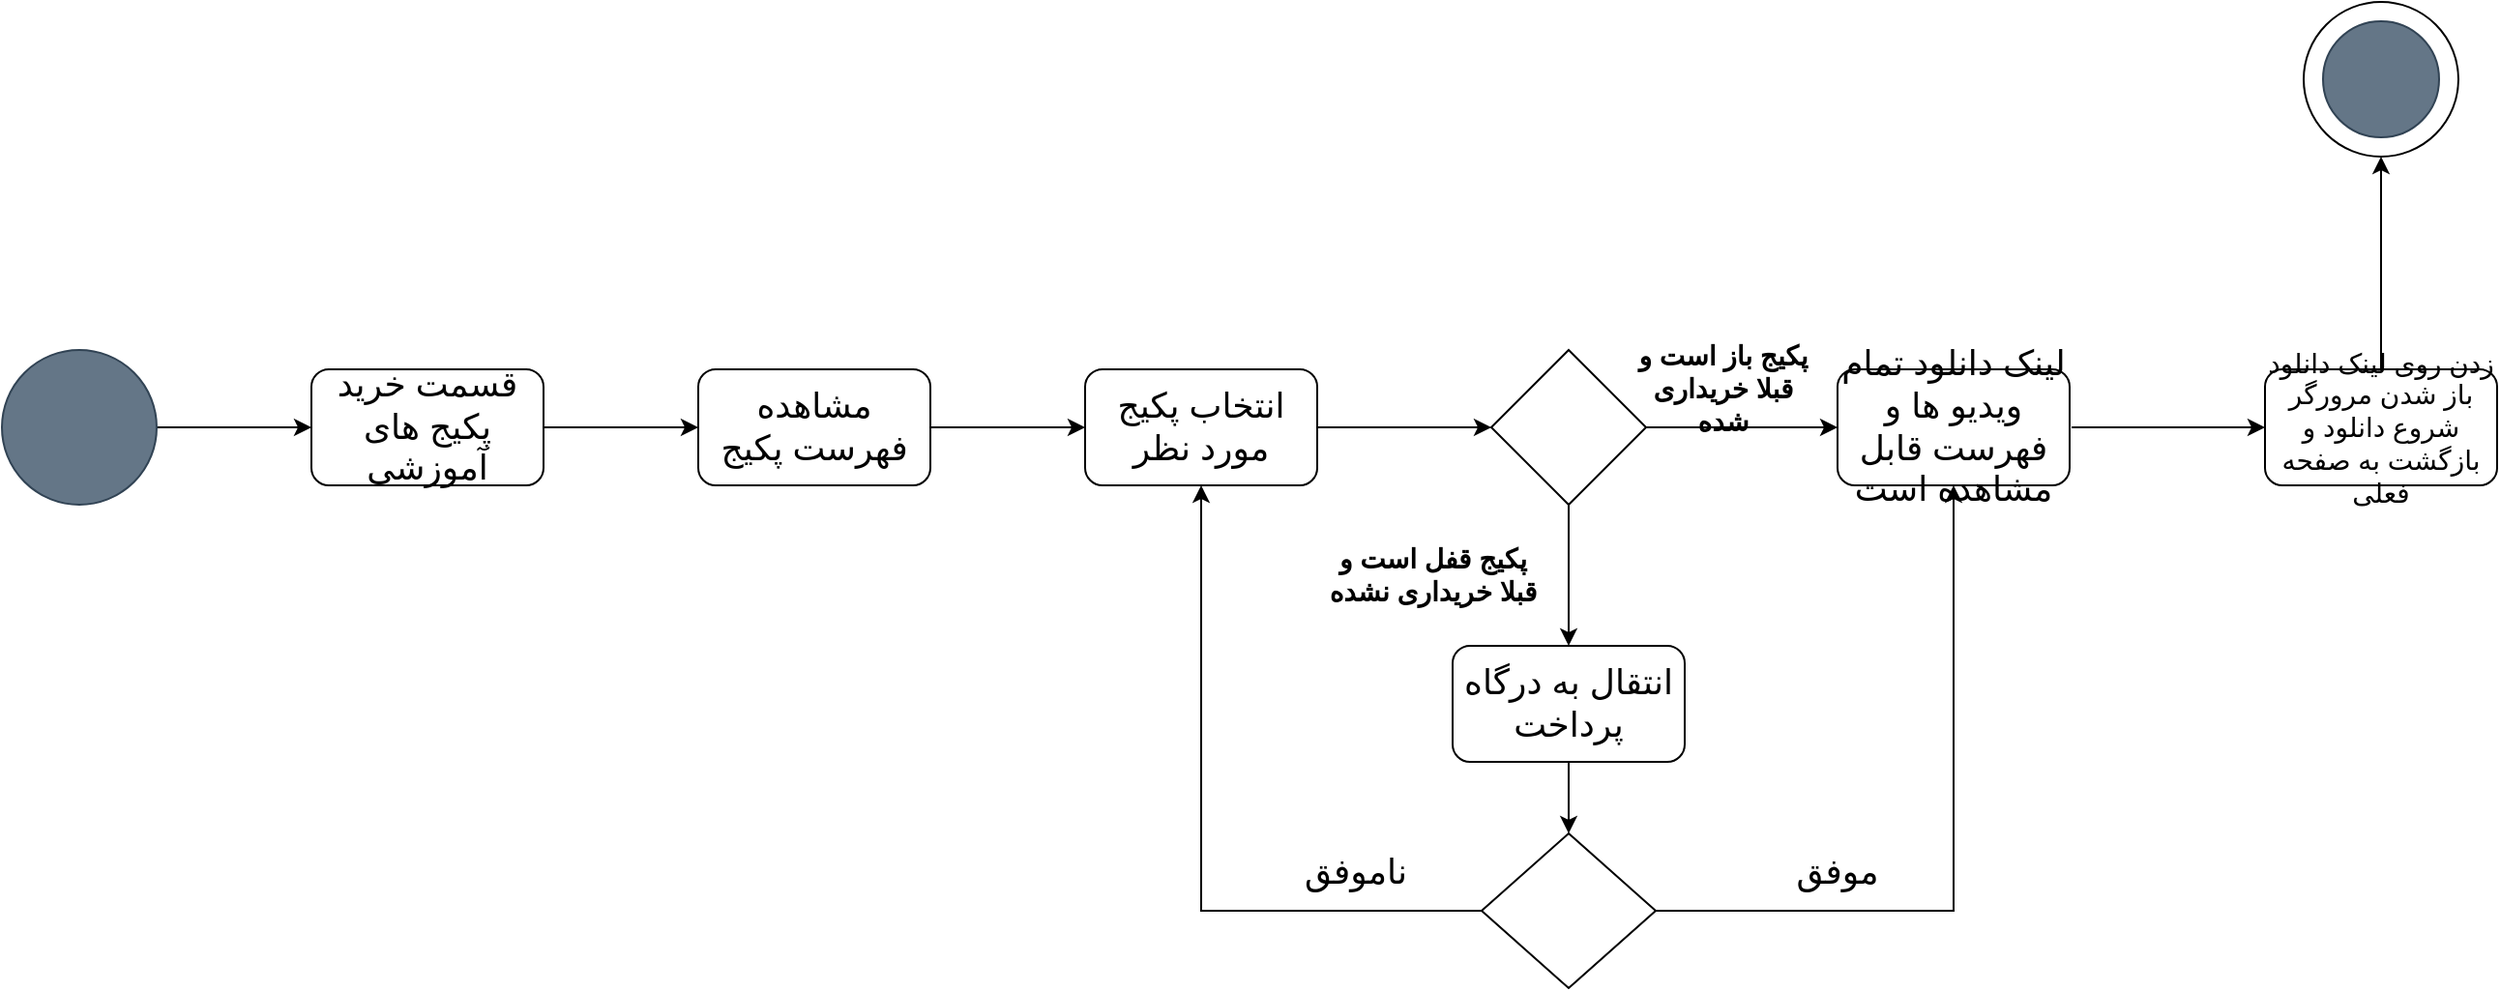 <mxfile version="12.2.4" type="github" pages="1">
  <diagram id="LJQAyd23ccqQqoixG0Zu" name="Page-1">
    <mxGraphModel dx="1408" dy="792" grid="1" gridSize="10" guides="1" tooltips="1" connect="1" arrows="1" fold="1" page="1" pageScale="1" pageWidth="850" pageHeight="1100" math="0" shadow="0">
      <root>
        <mxCell id="0"/>
        <mxCell id="1" parent="0"/>
        <mxCell id="ZzaD0uSz9fe8xtf3x2tL-8" value="&lt;font style=&quot;font-size: 18px&quot;&gt;قسمت خرید پکیج های آموزشی&lt;/font&gt;" style="rounded=1;whiteSpace=wrap;html=1;" parent="1" vertex="1">
          <mxGeometry x="210" y="780" width="120" height="60" as="geometry"/>
        </mxCell>
        <mxCell id="ZzaD0uSz9fe8xtf3x2tL-9" value="&lt;font style=&quot;font-size: 18px&quot;&gt;مشاهده فهرست پکیج&lt;/font&gt;" style="rounded=1;whiteSpace=wrap;html=1;" parent="1" vertex="1">
          <mxGeometry x="410" y="780" width="120" height="60" as="geometry"/>
        </mxCell>
        <mxCell id="1COBQezfmCIplTvvh5HM-2" style="edgeStyle=orthogonalEdgeStyle;rounded=0;orthogonalLoop=1;jettySize=auto;html=1;exitX=0.5;exitY=1;exitDx=0;exitDy=0;entryX=0.5;entryY=0;entryDx=0;entryDy=0;" edge="1" parent="1" source="ZzaD0uSz9fe8xtf3x2tL-10" target="1COBQezfmCIplTvvh5HM-1">
          <mxGeometry relative="1" as="geometry"/>
        </mxCell>
        <mxCell id="ZzaD0uSz9fe8xtf3x2tL-10" value="&lt;font style=&quot;font-size: 18px&quot;&gt;انتقال به درگاه پرداخت&lt;/font&gt;" style="rounded=1;whiteSpace=wrap;html=1;" parent="1" vertex="1">
          <mxGeometry x="800" y="923" width="120" height="60" as="geometry"/>
        </mxCell>
        <mxCell id="ZzaD0uSz9fe8xtf3x2tL-11" value="" style="endArrow=classic;html=1;exitX=1;exitY=0.5;exitDx=0;exitDy=0;entryX=0;entryY=0.5;entryDx=0;entryDy=0;" parent="1" source="ZzaD0uSz9fe8xtf3x2tL-9" target="ZzaD0uSz9fe8xtf3x2tL-13" edge="1">
          <mxGeometry width="50" height="50" relative="1" as="geometry">
            <mxPoint x="540" y="840" as="sourcePoint"/>
            <mxPoint x="590" y="790" as="targetPoint"/>
          </mxGeometry>
        </mxCell>
        <mxCell id="ZzaD0uSz9fe8xtf3x2tL-12" value="" style="endArrow=classic;html=1;exitX=1;exitY=0.5;exitDx=0;exitDy=0;entryX=0;entryY=0.5;entryDx=0;entryDy=0;" parent="1" source="ZzaD0uSz9fe8xtf3x2tL-8" target="ZzaD0uSz9fe8xtf3x2tL-9" edge="1">
          <mxGeometry width="50" height="50" relative="1" as="geometry">
            <mxPoint x="340" y="840" as="sourcePoint"/>
            <mxPoint x="390" y="790" as="targetPoint"/>
          </mxGeometry>
        </mxCell>
        <mxCell id="ZzaD0uSz9fe8xtf3x2tL-13" value="&lt;font style=&quot;font-size: 18px&quot;&gt;انتخاب پکیج مورد نظر&lt;/font&gt;" style="rounded=1;whiteSpace=wrap;html=1;" parent="1" vertex="1">
          <mxGeometry x="610" y="780" width="120" height="60" as="geometry"/>
        </mxCell>
        <mxCell id="ZzaD0uSz9fe8xtf3x2tL-14" value="" style="rhombus;whiteSpace=wrap;html=1;" parent="1" vertex="1">
          <mxGeometry x="820" y="770" width="80" height="80" as="geometry"/>
        </mxCell>
        <mxCell id="ZzaD0uSz9fe8xtf3x2tL-15" value="" style="endArrow=classic;html=1;entryX=0;entryY=0.5;entryDx=0;entryDy=0;" parent="1" target="ZzaD0uSz9fe8xtf3x2tL-14" edge="1">
          <mxGeometry width="50" height="50" relative="1" as="geometry">
            <mxPoint x="730" y="810" as="sourcePoint"/>
            <mxPoint x="780" y="760" as="targetPoint"/>
          </mxGeometry>
        </mxCell>
        <mxCell id="ZzaD0uSz9fe8xtf3x2tL-16" value="&lt;font style=&quot;font-size: 18px&quot;&gt;لینک دانلود تمام ویدیو ها و فهرست قابل مشاهده است&lt;/font&gt;" style="rounded=1;whiteSpace=wrap;html=1;" parent="1" vertex="1">
          <mxGeometry x="999" y="780" width="120" height="60" as="geometry"/>
        </mxCell>
        <mxCell id="ZzaD0uSz9fe8xtf3x2tL-17" value="" style="endArrow=classic;html=1;entryX=0;entryY=0.5;entryDx=0;entryDy=0;" parent="1" target="ZzaD0uSz9fe8xtf3x2tL-16" edge="1">
          <mxGeometry width="50" height="50" relative="1" as="geometry">
            <mxPoint x="900" y="810" as="sourcePoint"/>
            <mxPoint x="950" y="760" as="targetPoint"/>
          </mxGeometry>
        </mxCell>
        <mxCell id="ZzaD0uSz9fe8xtf3x2tL-18" value="&lt;font style=&quot;font-size: 14px&quot;&gt;&lt;b&gt;پکیج باز است و قبلا خریداری شده&lt;/b&gt;&lt;/font&gt;" style="text;html=1;strokeColor=none;fillColor=none;align=center;verticalAlign=middle;whiteSpace=wrap;rounded=0;" parent="1" vertex="1">
          <mxGeometry x="890" y="780" width="100" height="20" as="geometry"/>
        </mxCell>
        <mxCell id="ZzaD0uSz9fe8xtf3x2tL-19" value="" style="endArrow=classic;html=1;exitX=0.5;exitY=1;exitDx=0;exitDy=0;entryX=0.5;entryY=0;entryDx=0;entryDy=0;" parent="1" source="ZzaD0uSz9fe8xtf3x2tL-14" target="ZzaD0uSz9fe8xtf3x2tL-10" edge="1">
          <mxGeometry width="50" height="50" relative="1" as="geometry">
            <mxPoint x="860" y="900" as="sourcePoint"/>
            <mxPoint x="910" y="850" as="targetPoint"/>
          </mxGeometry>
        </mxCell>
        <mxCell id="ZzaD0uSz9fe8xtf3x2tL-20" value="&lt;font style=&quot;font-size: 14px&quot;&gt;&lt;b&gt;پکیج قفل است و قبلا خریداری نشده&lt;/b&gt;&lt;/font&gt;" style="text;html=1;strokeColor=none;fillColor=none;align=center;verticalAlign=middle;whiteSpace=wrap;rounded=0;" parent="1" vertex="1">
          <mxGeometry x="730" y="876" width="120" height="20" as="geometry"/>
        </mxCell>
        <mxCell id="ZzaD0uSz9fe8xtf3x2tL-33" style="edgeStyle=orthogonalEdgeStyle;rounded=0;orthogonalLoop=1;jettySize=auto;html=1;exitX=0.5;exitY=0;exitDx=0;exitDy=0;entryX=0.5;entryY=1;entryDx=0;entryDy=0;" parent="1" source="ZzaD0uSz9fe8xtf3x2tL-23" target="ZzaD0uSz9fe8xtf3x2tL-31" edge="1">
          <mxGeometry relative="1" as="geometry"/>
        </mxCell>
        <mxCell id="ZzaD0uSz9fe8xtf3x2tL-23" value="&lt;font style=&quot;font-size: 14px&quot;&gt;زدن روی لینک دانلود باز شدن مرورگر شروع دانلود و بازگشت به صفحه فعلی&lt;/font&gt;" style="rounded=1;whiteSpace=wrap;html=1;" parent="1" vertex="1">
          <mxGeometry x="1220" y="780" width="120" height="60" as="geometry"/>
        </mxCell>
        <mxCell id="ZzaD0uSz9fe8xtf3x2tL-24" value="" style="endArrow=classic;html=1;entryX=0;entryY=0.5;entryDx=0;entryDy=0;" parent="1" target="ZzaD0uSz9fe8xtf3x2tL-23" edge="1">
          <mxGeometry width="50" height="50" relative="1" as="geometry">
            <mxPoint x="1120" y="810" as="sourcePoint"/>
            <mxPoint x="1170" y="760" as="targetPoint"/>
          </mxGeometry>
        </mxCell>
        <mxCell id="ZzaD0uSz9fe8xtf3x2tL-27" value="" style="edgeStyle=orthogonalEdgeStyle;rounded=0;orthogonalLoop=1;jettySize=auto;html=1;entryX=0;entryY=0.5;entryDx=0;entryDy=0;" parent="1" source="ZzaD0uSz9fe8xtf3x2tL-25" target="ZzaD0uSz9fe8xtf3x2tL-8" edge="1">
          <mxGeometry relative="1" as="geometry">
            <mxPoint x="139.667" y="710.333" as="targetPoint"/>
          </mxGeometry>
        </mxCell>
        <mxCell id="ZzaD0uSz9fe8xtf3x2tL-25" value="" style="ellipse;whiteSpace=wrap;html=1;aspect=fixed;fillColor=#647687;strokeColor=#314354;fontColor=#ffffff;" parent="1" vertex="1">
          <mxGeometry x="50" y="770" width="80" height="80" as="geometry"/>
        </mxCell>
        <mxCell id="ZzaD0uSz9fe8xtf3x2tL-31" value="" style="ellipse;whiteSpace=wrap;html=1;aspect=fixed;" parent="1" vertex="1">
          <mxGeometry x="1240" y="590" width="80" height="80" as="geometry"/>
        </mxCell>
        <mxCell id="ZzaD0uSz9fe8xtf3x2tL-32" value="" style="ellipse;whiteSpace=wrap;html=1;aspect=fixed;fillColor=#647687;strokeColor=#314354;fontColor=#ffffff;" parent="1" vertex="1">
          <mxGeometry x="1250" y="600" width="60" height="60" as="geometry"/>
        </mxCell>
        <mxCell id="1COBQezfmCIplTvvh5HM-3" style="edgeStyle=orthogonalEdgeStyle;rounded=0;orthogonalLoop=1;jettySize=auto;html=1;entryX=0.5;entryY=1;entryDx=0;entryDy=0;" edge="1" parent="1" source="1COBQezfmCIplTvvh5HM-1" target="ZzaD0uSz9fe8xtf3x2tL-16">
          <mxGeometry relative="1" as="geometry"/>
        </mxCell>
        <mxCell id="1COBQezfmCIplTvvh5HM-5" style="edgeStyle=orthogonalEdgeStyle;rounded=0;orthogonalLoop=1;jettySize=auto;html=1;entryX=0.5;entryY=1;entryDx=0;entryDy=0;" edge="1" parent="1" source="1COBQezfmCIplTvvh5HM-1" target="ZzaD0uSz9fe8xtf3x2tL-13">
          <mxGeometry relative="1" as="geometry"/>
        </mxCell>
        <mxCell id="1COBQezfmCIplTvvh5HM-1" value="" style="rhombus;whiteSpace=wrap;html=1;" vertex="1" parent="1">
          <mxGeometry x="815" y="1020" width="90" height="80" as="geometry"/>
        </mxCell>
        <mxCell id="1COBQezfmCIplTvvh5HM-4" value="&lt;font style=&quot;font-size: 18px&quot;&gt;موفق&lt;/font&gt;" style="text;html=1;strokeColor=none;fillColor=none;align=center;verticalAlign=middle;whiteSpace=wrap;rounded=0;" vertex="1" parent="1">
          <mxGeometry x="979" y="1030" width="40" height="20" as="geometry"/>
        </mxCell>
        <mxCell id="1COBQezfmCIplTvvh5HM-6" value="&lt;font style=&quot;font-size: 18px&quot;&gt;ناموفق&lt;/font&gt;" style="text;html=1;strokeColor=none;fillColor=none;align=center;verticalAlign=middle;whiteSpace=wrap;rounded=0;" vertex="1" parent="1">
          <mxGeometry x="730" y="1030" width="40" height="20" as="geometry"/>
        </mxCell>
      </root>
    </mxGraphModel>
  </diagram>
</mxfile>
